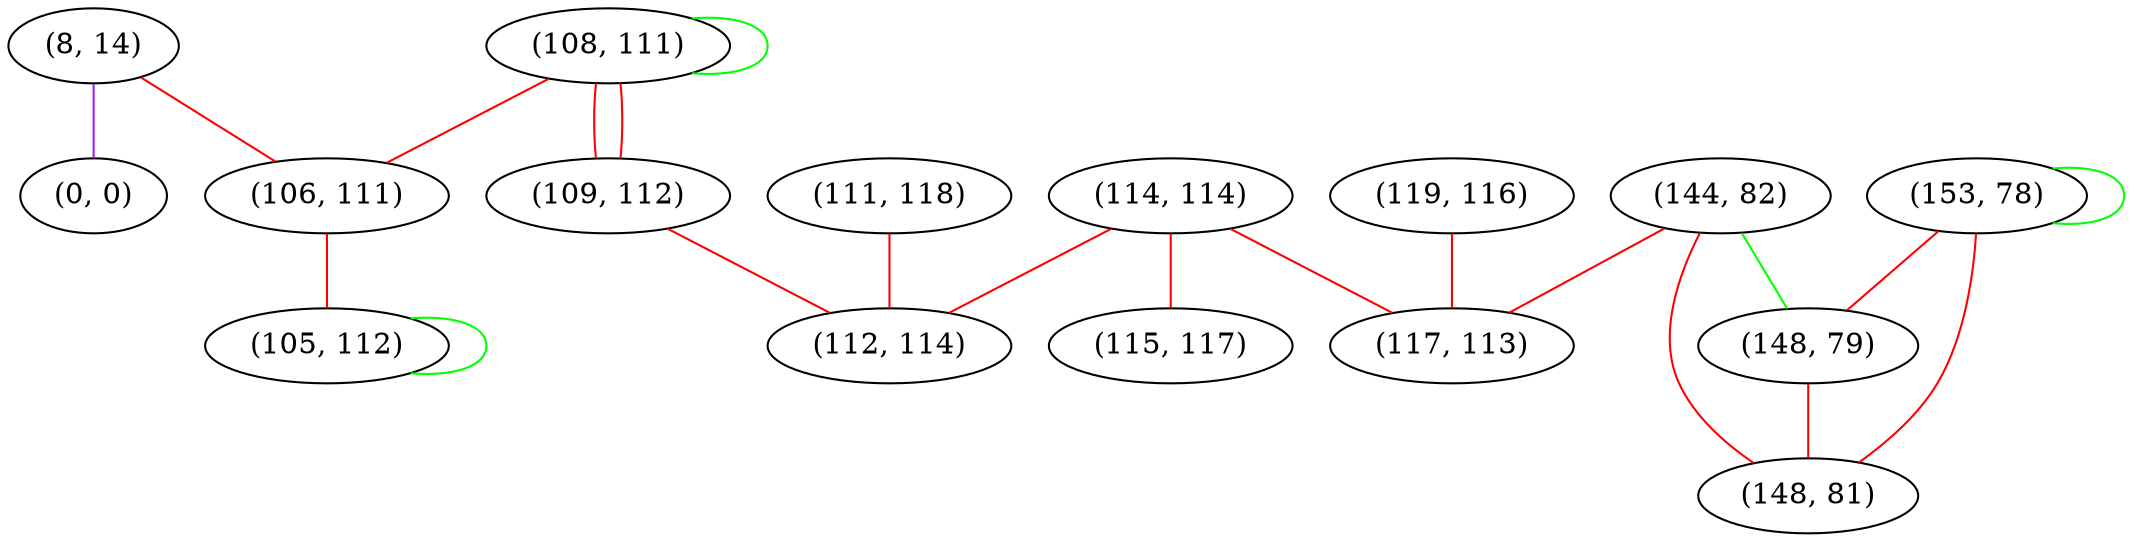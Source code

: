 graph "" {
"(8, 14)";
"(108, 111)";
"(0, 0)";
"(153, 78)";
"(111, 118)";
"(109, 112)";
"(144, 82)";
"(106, 111)";
"(105, 112)";
"(119, 116)";
"(114, 114)";
"(117, 113)";
"(148, 79)";
"(148, 81)";
"(112, 114)";
"(115, 117)";
"(8, 14)" -- "(106, 111)"  [color=red, key=0, weight=1];
"(8, 14)" -- "(0, 0)"  [color=purple, key=0, weight=4];
"(108, 111)" -- "(106, 111)"  [color=red, key=0, weight=1];
"(108, 111)" -- "(108, 111)"  [color=green, key=0, weight=2];
"(108, 111)" -- "(109, 112)"  [color=red, key=0, weight=1];
"(108, 111)" -- "(109, 112)"  [color=red, key=1, weight=1];
"(153, 78)" -- "(153, 78)"  [color=green, key=0, weight=2];
"(153, 78)" -- "(148, 79)"  [color=red, key=0, weight=1];
"(153, 78)" -- "(148, 81)"  [color=red, key=0, weight=1];
"(111, 118)" -- "(112, 114)"  [color=red, key=0, weight=1];
"(109, 112)" -- "(112, 114)"  [color=red, key=0, weight=1];
"(144, 82)" -- "(117, 113)"  [color=red, key=0, weight=1];
"(144, 82)" -- "(148, 79)"  [color=green, key=0, weight=2];
"(144, 82)" -- "(148, 81)"  [color=red, key=0, weight=1];
"(106, 111)" -- "(105, 112)"  [color=red, key=0, weight=1];
"(105, 112)" -- "(105, 112)"  [color=green, key=0, weight=2];
"(119, 116)" -- "(117, 113)"  [color=red, key=0, weight=1];
"(114, 114)" -- "(117, 113)"  [color=red, key=0, weight=1];
"(114, 114)" -- "(112, 114)"  [color=red, key=0, weight=1];
"(114, 114)" -- "(115, 117)"  [color=red, key=0, weight=1];
"(148, 79)" -- "(148, 81)"  [color=red, key=0, weight=1];
}
